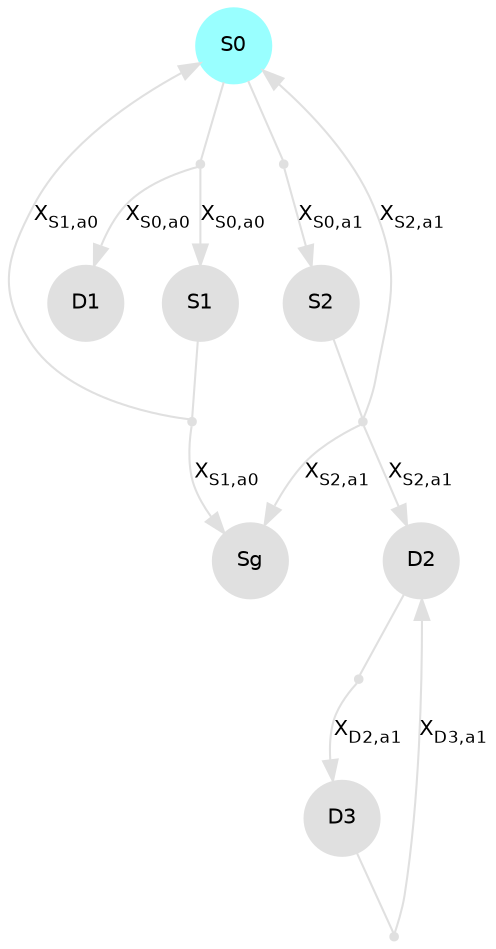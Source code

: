 digraph {
	node [ fontname = Helvetica fontsize = 10 shape=circle style=filled ]
	edge [ fontname = Helvetica fontsize = 10 ]
	S0[label = "S0", color = "#E0E0E0", fillcolor = "#E0E0E0"]
	S0a0 [ color = "#E0E0E0",shape = point]
	S0 -> S0a0 [color = "#E0E0E0", arrowhead = none]
	S0a0 -> S1[label = <X<SUB>S0,a0</SUB>>,color = "#E0E0E0"]
	S0a0 -> D1[label = <X<SUB>S0,a0</SUB>>,color = "#E0E0E0"]
	S0a1 [ color = "#E0E0E0",shape = point]
	S0 -> S0a1 [color = "#E0E0E0", arrowhead = none]
	S0a1 -> S2[label = <X<SUB>S0,a1</SUB>>,color = "#E0E0E0"]
	S1[label = "S1", color = "#E0E0E0", fillcolor = "#E0E0E0"]
	S1a0 [ color = "#E0E0E0",shape = point]
	S1 -> S1a0 [color = "#E0E0E0", arrowhead = none]
	S1a0 -> S0[label = <X<SUB>S1,a0</SUB>>,color = "#E0E0E0"]
	S1a0 -> Sg[label = <X<SUB>S1,a0</SUB>>,color = "#E0E0E0"]
	S2[label = "S2", color = "#E0E0E0", fillcolor = "#E0E0E0"]
	S2a1 [ color = "#E0E0E0",shape = point]
	S2 -> S2a1 [color = "#E0E0E0", arrowhead = none]
	S2a1 -> S0[label = <X<SUB>S2,a1</SUB>>,color = "#E0E0E0"]
	S2a1 -> Sg[label = <X<SUB>S2,a1</SUB>>,color = "#E0E0E0"]
	S2a1 -> D2[label = <X<SUB>S2,a1</SUB>>,color = "#E0E0E0"]
	Sg[label = "Sg", color = "#E0E0E0", fillcolor = "#E0E0E0"]
	D1[label = "D1", color = "#E0E0E0", fillcolor = "#E0E0E0"]
	D2[label = "D2", color = "#E0E0E0", fillcolor = "#E0E0E0"]
	D2a1 [ color = "#E0E0E0",shape = point]
	D2 -> D2a1 [color = "#E0E0E0", arrowhead = none]
	D2a1 -> D3[label = <X<SUB>D2,a1</SUB>>,color = "#E0E0E0"]
	D3[label = "D3", color = "#E0E0E0", fillcolor = "#E0E0E0"]
	D3a1 [ color = "#E0E0E0",shape = point]
	D3 -> D3a1 [color = "#E0E0E0", arrowhead = none]
	D3a1 -> D2[label = <X<SUB>D3,a1</SUB>>,color = "#E0E0E0"]
	S0[label = "S0", color = "#99FFFF", fillcolor = "#99FFFF	"]
}
